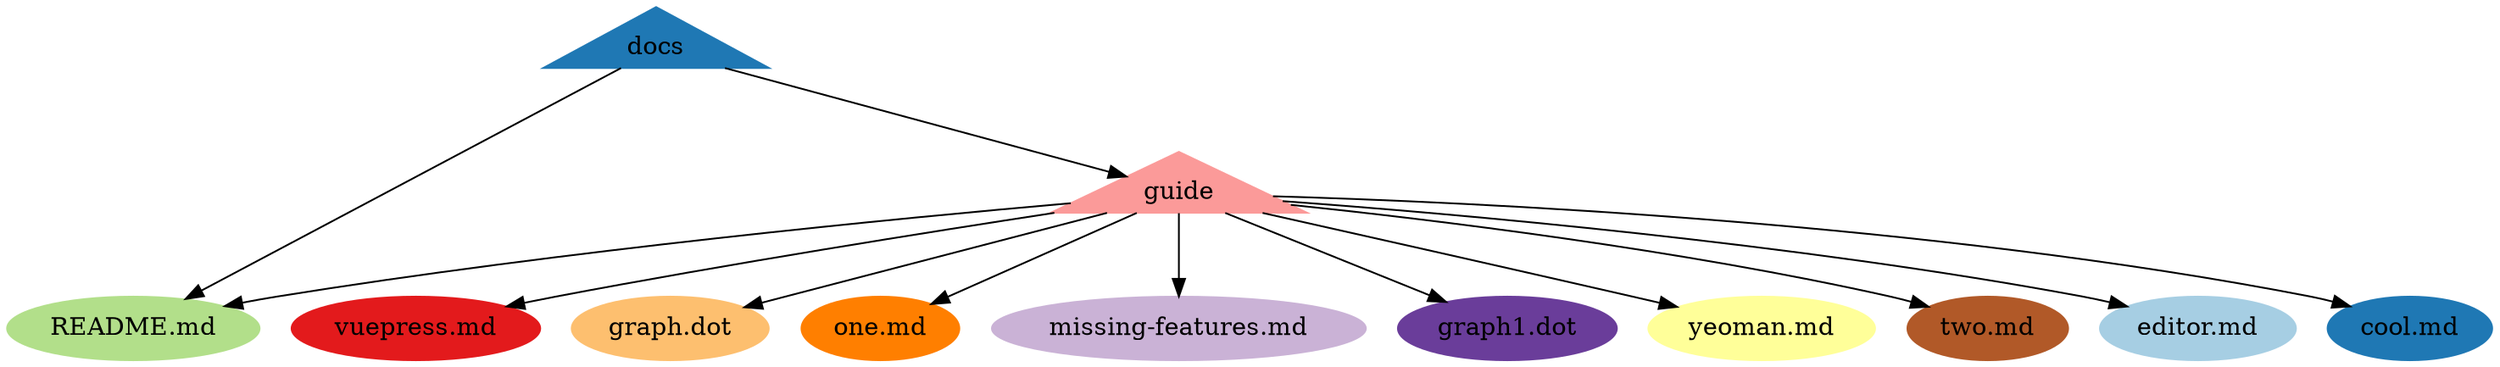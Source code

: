 // The Round Table
digraph {
	node [colorscheme=paired12 style=filled]
	docs [color=2 shape=triangle]
	guide [color=3 shape=rectangle]
	docs -> guide [concentrate=true]
	"README.md" [color=4]
	docs -> "README.md" [concentrate=true]
	guide [color=5 shape=triangle]
	"vuepress.md" [color=6]
	guide -> "vuepress.md" [concentrate=true]
	"graph.dot" [color=7]
	guide -> "graph.dot" [concentrate=true]
	"one.md" [color=8]
	guide -> "one.md" [concentrate=true]
	"missing-features.md" [color=9]
	guide -> "missing-features.md" [concentrate=true]
	"graph1.dot" [color=10]
	guide -> "graph1.dot" [concentrate=true]
	"yeoman.md" [color=11]
	guide -> "yeoman.md" [concentrate=true]
	"two.md" [color=12]
	guide -> "two.md" [concentrate=true]
	"editor.md" [color=1]
	guide -> "editor.md" [concentrate=true]
	"cool.md" [color=2]
	guide -> "cool.md" [concentrate=true]
	"README.md" [color=3]
	guide -> "README.md" [concentrate=true]
}
